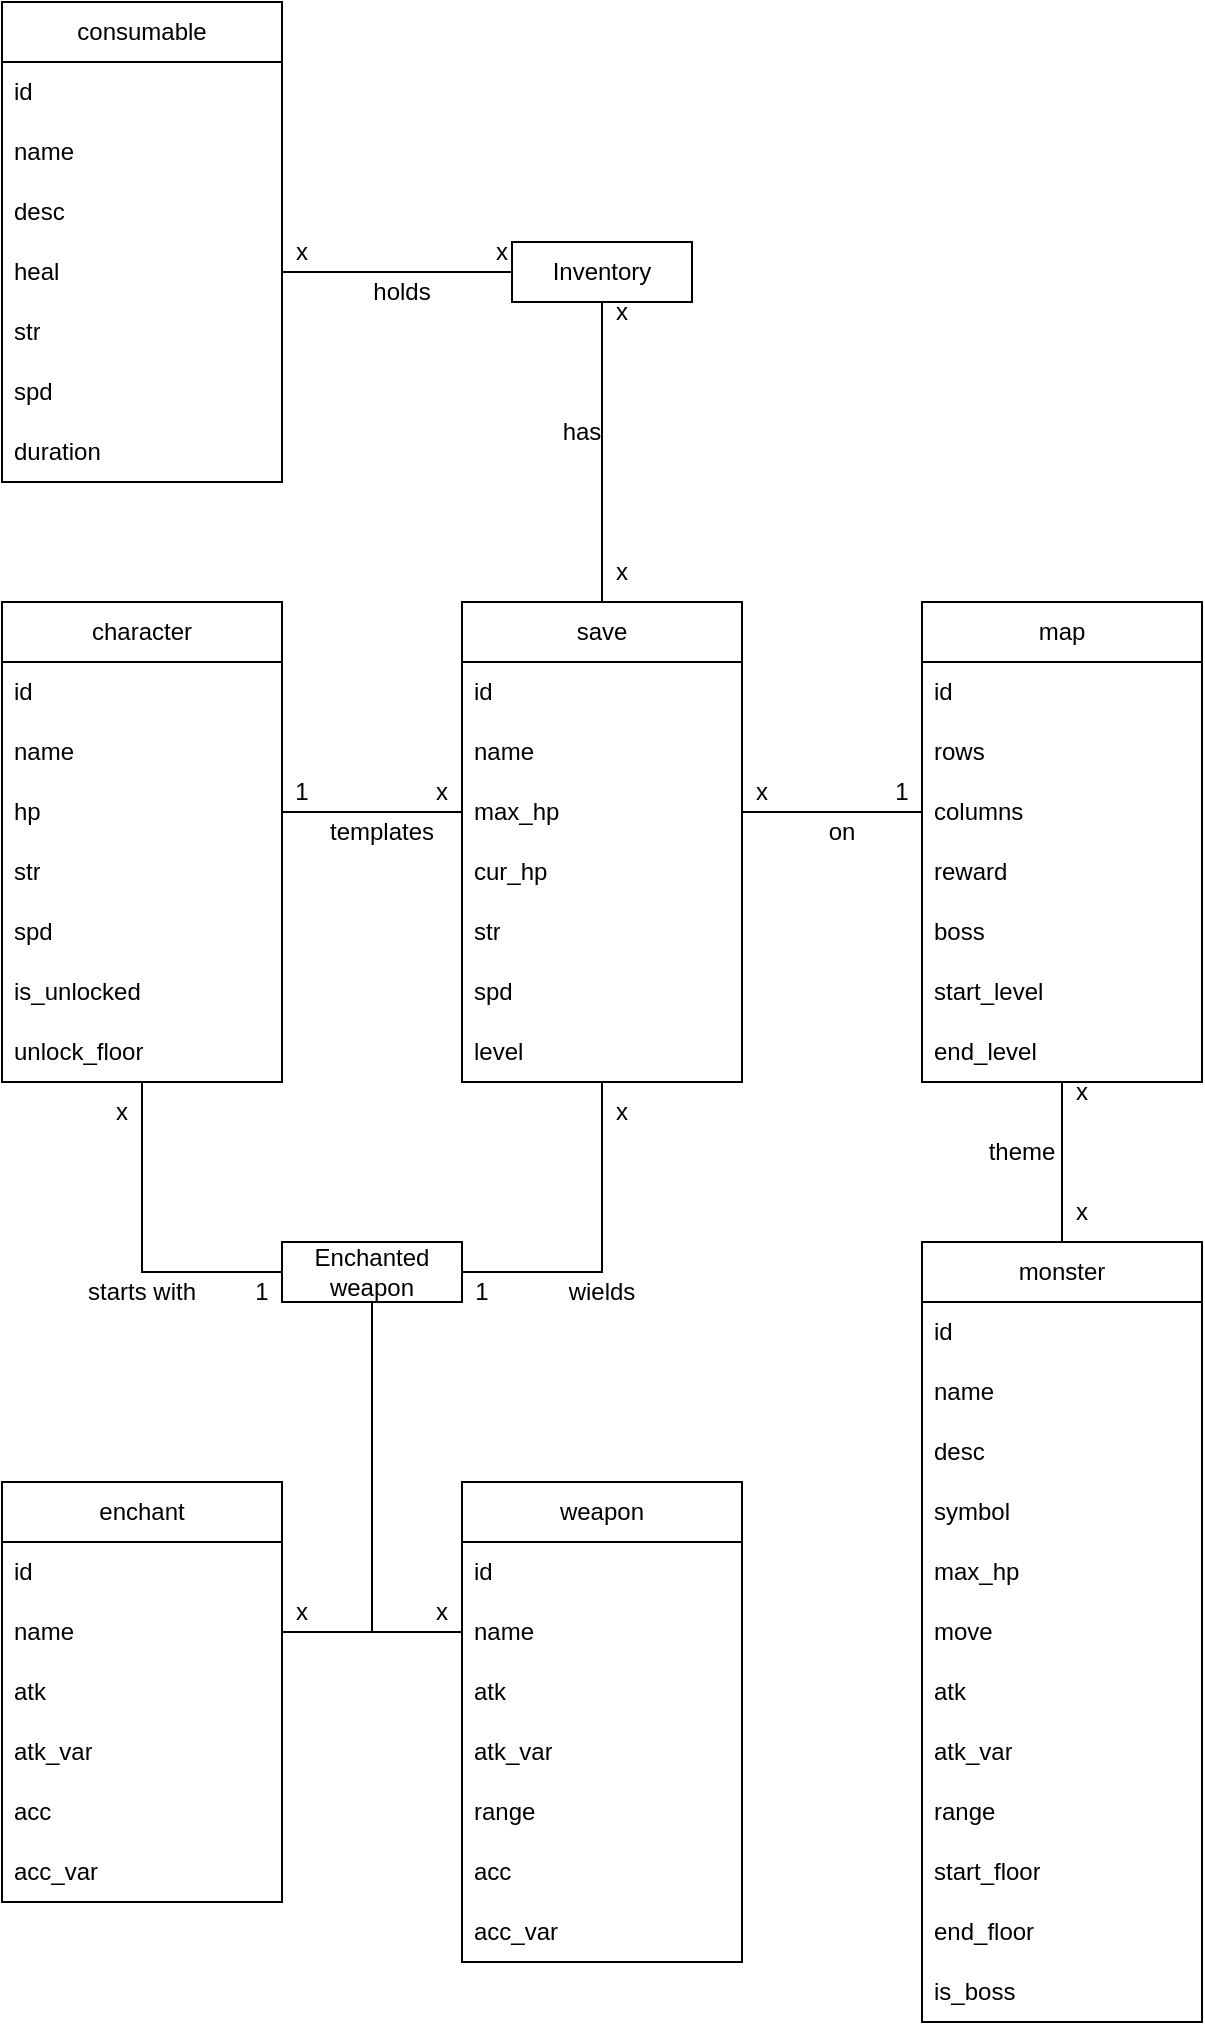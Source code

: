 <mxfile version="20.6.2" type="device"><diagram id="jfAzT9Ppl07sCfQJJSA6" name="Page-1"><mxGraphModel dx="1483" dy="781" grid="1" gridSize="10" guides="0" tooltips="1" connect="1" arrows="1" fold="1" page="1" pageScale="1" pageWidth="850" pageHeight="1100" math="0" shadow="0"><root><mxCell id="0"/><mxCell id="1" parent="0"/><mxCell id="fGKS6_98gFixc6Vt9p6S-8" value="character" style="swimlane;fontStyle=0;childLayout=stackLayout;horizontal=1;startSize=30;horizontalStack=0;resizeParent=1;resizeParentMax=0;resizeLast=0;collapsible=1;marginBottom=0;whiteSpace=wrap;html=1;" vertex="1" parent="1"><mxGeometry x="140" y="330" width="140" height="240" as="geometry"/></mxCell><mxCell id="fGKS6_98gFixc6Vt9p6S-9" value="id" style="text;strokeColor=none;fillColor=none;align=left;verticalAlign=middle;spacingLeft=4;spacingRight=4;overflow=hidden;points=[[0,0.5],[1,0.5]];portConstraint=eastwest;rotatable=0;whiteSpace=wrap;html=1;" vertex="1" parent="fGKS6_98gFixc6Vt9p6S-8"><mxGeometry y="30" width="140" height="30" as="geometry"/></mxCell><mxCell id="fGKS6_98gFixc6Vt9p6S-128" value="name" style="text;strokeColor=none;fillColor=none;align=left;verticalAlign=middle;spacingLeft=4;spacingRight=4;overflow=hidden;points=[[0,0.5],[1,0.5]];portConstraint=eastwest;rotatable=0;whiteSpace=wrap;html=1;" vertex="1" parent="fGKS6_98gFixc6Vt9p6S-8"><mxGeometry y="60" width="140" height="30" as="geometry"/></mxCell><mxCell id="fGKS6_98gFixc6Vt9p6S-10" value="hp" style="text;strokeColor=none;fillColor=none;align=left;verticalAlign=middle;spacingLeft=4;spacingRight=4;overflow=hidden;points=[[0,0.5],[1,0.5]];portConstraint=eastwest;rotatable=0;whiteSpace=wrap;html=1;" vertex="1" parent="fGKS6_98gFixc6Vt9p6S-8"><mxGeometry y="90" width="140" height="30" as="geometry"/></mxCell><mxCell id="fGKS6_98gFixc6Vt9p6S-11" value="str" style="text;strokeColor=none;fillColor=none;align=left;verticalAlign=middle;spacingLeft=4;spacingRight=4;overflow=hidden;points=[[0,0.5],[1,0.5]];portConstraint=eastwest;rotatable=0;whiteSpace=wrap;html=1;" vertex="1" parent="fGKS6_98gFixc6Vt9p6S-8"><mxGeometry y="120" width="140" height="30" as="geometry"/></mxCell><mxCell id="fGKS6_98gFixc6Vt9p6S-120" value="spd" style="text;strokeColor=none;fillColor=none;align=left;verticalAlign=middle;spacingLeft=4;spacingRight=4;overflow=hidden;points=[[0,0.5],[1,0.5]];portConstraint=eastwest;rotatable=0;whiteSpace=wrap;html=1;" vertex="1" parent="fGKS6_98gFixc6Vt9p6S-8"><mxGeometry y="150" width="140" height="30" as="geometry"/></mxCell><mxCell id="fGKS6_98gFixc6Vt9p6S-121" value="is_unlocked" style="text;strokeColor=none;fillColor=none;align=left;verticalAlign=middle;spacingLeft=4;spacingRight=4;overflow=hidden;points=[[0,0.5],[1,0.5]];portConstraint=eastwest;rotatable=0;whiteSpace=wrap;html=1;" vertex="1" parent="fGKS6_98gFixc6Vt9p6S-8"><mxGeometry y="180" width="140" height="30" as="geometry"/></mxCell><mxCell id="fGKS6_98gFixc6Vt9p6S-122" value="unlock_floor" style="text;strokeColor=none;fillColor=none;align=left;verticalAlign=middle;spacingLeft=4;spacingRight=4;overflow=hidden;points=[[0,0.5],[1,0.5]];portConstraint=eastwest;rotatable=0;whiteSpace=wrap;html=1;" vertex="1" parent="fGKS6_98gFixc6Vt9p6S-8"><mxGeometry y="210" width="140" height="30" as="geometry"/></mxCell><mxCell id="fGKS6_98gFixc6Vt9p6S-12" value="consumable" style="swimlane;fontStyle=0;childLayout=stackLayout;horizontal=1;startSize=30;horizontalStack=0;resizeParent=1;resizeParentMax=0;resizeLast=0;collapsible=1;marginBottom=0;whiteSpace=wrap;html=1;" vertex="1" parent="1"><mxGeometry x="140" y="30" width="140" height="240" as="geometry"/></mxCell><mxCell id="fGKS6_98gFixc6Vt9p6S-13" value="id" style="text;strokeColor=none;fillColor=none;align=left;verticalAlign=middle;spacingLeft=4;spacingRight=4;overflow=hidden;points=[[0,0.5],[1,0.5]];portConstraint=eastwest;rotatable=0;whiteSpace=wrap;html=1;" vertex="1" parent="fGKS6_98gFixc6Vt9p6S-12"><mxGeometry y="30" width="140" height="30" as="geometry"/></mxCell><mxCell id="fGKS6_98gFixc6Vt9p6S-14" value="name" style="text;strokeColor=none;fillColor=none;align=left;verticalAlign=middle;spacingLeft=4;spacingRight=4;overflow=hidden;points=[[0,0.5],[1,0.5]];portConstraint=eastwest;rotatable=0;whiteSpace=wrap;html=1;" vertex="1" parent="fGKS6_98gFixc6Vt9p6S-12"><mxGeometry y="60" width="140" height="30" as="geometry"/></mxCell><mxCell id="fGKS6_98gFixc6Vt9p6S-15" value="desc" style="text;strokeColor=none;fillColor=none;align=left;verticalAlign=middle;spacingLeft=4;spacingRight=4;overflow=hidden;points=[[0,0.5],[1,0.5]];portConstraint=eastwest;rotatable=0;whiteSpace=wrap;html=1;" vertex="1" parent="fGKS6_98gFixc6Vt9p6S-12"><mxGeometry y="90" width="140" height="30" as="geometry"/></mxCell><mxCell id="fGKS6_98gFixc6Vt9p6S-90" value="heal" style="text;strokeColor=none;fillColor=none;align=left;verticalAlign=middle;spacingLeft=4;spacingRight=4;overflow=hidden;points=[[0,0.5],[1,0.5]];portConstraint=eastwest;rotatable=0;whiteSpace=wrap;html=1;" vertex="1" parent="fGKS6_98gFixc6Vt9p6S-12"><mxGeometry y="120" width="140" height="30" as="geometry"/></mxCell><mxCell id="fGKS6_98gFixc6Vt9p6S-91" value="str" style="text;strokeColor=none;fillColor=none;align=left;verticalAlign=middle;spacingLeft=4;spacingRight=4;overflow=hidden;points=[[0,0.5],[1,0.5]];portConstraint=eastwest;rotatable=0;whiteSpace=wrap;html=1;" vertex="1" parent="fGKS6_98gFixc6Vt9p6S-12"><mxGeometry y="150" width="140" height="30" as="geometry"/></mxCell><mxCell id="fGKS6_98gFixc6Vt9p6S-92" value="spd" style="text;strokeColor=none;fillColor=none;align=left;verticalAlign=middle;spacingLeft=4;spacingRight=4;overflow=hidden;points=[[0,0.5],[1,0.5]];portConstraint=eastwest;rotatable=0;whiteSpace=wrap;html=1;" vertex="1" parent="fGKS6_98gFixc6Vt9p6S-12"><mxGeometry y="180" width="140" height="30" as="geometry"/></mxCell><mxCell id="fGKS6_98gFixc6Vt9p6S-93" value="duration" style="text;strokeColor=none;fillColor=none;align=left;verticalAlign=middle;spacingLeft=4;spacingRight=4;overflow=hidden;points=[[0,0.5],[1,0.5]];portConstraint=eastwest;rotatable=0;whiteSpace=wrap;html=1;" vertex="1" parent="fGKS6_98gFixc6Vt9p6S-12"><mxGeometry y="210" width="140" height="30" as="geometry"/></mxCell><mxCell id="fGKS6_98gFixc6Vt9p6S-16" value="enchant" style="swimlane;fontStyle=0;childLayout=stackLayout;horizontal=1;startSize=30;horizontalStack=0;resizeParent=1;resizeParentMax=0;resizeLast=0;collapsible=1;marginBottom=0;whiteSpace=wrap;html=1;" vertex="1" parent="1"><mxGeometry x="140" y="770" width="140" height="210" as="geometry"/></mxCell><mxCell id="fGKS6_98gFixc6Vt9p6S-17" value="id" style="text;strokeColor=none;fillColor=none;align=left;verticalAlign=middle;spacingLeft=4;spacingRight=4;overflow=hidden;points=[[0,0.5],[1,0.5]];portConstraint=eastwest;rotatable=0;whiteSpace=wrap;html=1;" vertex="1" parent="fGKS6_98gFixc6Vt9p6S-16"><mxGeometry y="30" width="140" height="30" as="geometry"/></mxCell><mxCell id="fGKS6_98gFixc6Vt9p6S-18" value="name" style="text;strokeColor=none;fillColor=none;align=left;verticalAlign=middle;spacingLeft=4;spacingRight=4;overflow=hidden;points=[[0,0.5],[1,0.5]];portConstraint=eastwest;rotatable=0;whiteSpace=wrap;html=1;" vertex="1" parent="fGKS6_98gFixc6Vt9p6S-16"><mxGeometry y="60" width="140" height="30" as="geometry"/></mxCell><mxCell id="fGKS6_98gFixc6Vt9p6S-19" value="atk" style="text;strokeColor=none;fillColor=none;align=left;verticalAlign=middle;spacingLeft=4;spacingRight=4;overflow=hidden;points=[[0,0.5],[1,0.5]];portConstraint=eastwest;rotatable=0;whiteSpace=wrap;html=1;" vertex="1" parent="fGKS6_98gFixc6Vt9p6S-16"><mxGeometry y="90" width="140" height="30" as="geometry"/></mxCell><mxCell id="fGKS6_98gFixc6Vt9p6S-110" value="atk_var" style="text;strokeColor=none;fillColor=none;align=left;verticalAlign=middle;spacingLeft=4;spacingRight=4;overflow=hidden;points=[[0,0.5],[1,0.5]];portConstraint=eastwest;rotatable=0;whiteSpace=wrap;html=1;" vertex="1" parent="fGKS6_98gFixc6Vt9p6S-16"><mxGeometry y="120" width="140" height="30" as="geometry"/></mxCell><mxCell id="fGKS6_98gFixc6Vt9p6S-109" value="acc" style="text;strokeColor=none;fillColor=none;align=left;verticalAlign=middle;spacingLeft=4;spacingRight=4;overflow=hidden;points=[[0,0.5],[1,0.5]];portConstraint=eastwest;rotatable=0;whiteSpace=wrap;html=1;" vertex="1" parent="fGKS6_98gFixc6Vt9p6S-16"><mxGeometry y="150" width="140" height="30" as="geometry"/></mxCell><mxCell id="fGKS6_98gFixc6Vt9p6S-112" value="acc_var" style="text;strokeColor=none;fillColor=none;align=left;verticalAlign=middle;spacingLeft=4;spacingRight=4;overflow=hidden;points=[[0,0.5],[1,0.5]];portConstraint=eastwest;rotatable=0;whiteSpace=wrap;html=1;" vertex="1" parent="fGKS6_98gFixc6Vt9p6S-16"><mxGeometry y="180" width="140" height="30" as="geometry"/></mxCell><mxCell id="fGKS6_98gFixc6Vt9p6S-32" value="save" style="swimlane;fontStyle=0;childLayout=stackLayout;horizontal=1;startSize=30;horizontalStack=0;resizeParent=1;resizeParentMax=0;resizeLast=0;collapsible=1;marginBottom=0;whiteSpace=wrap;html=1;" vertex="1" parent="1"><mxGeometry x="370" y="330" width="140" height="240" as="geometry"/></mxCell><mxCell id="fGKS6_98gFixc6Vt9p6S-33" value="id" style="text;strokeColor=none;fillColor=none;align=left;verticalAlign=middle;spacingLeft=4;spacingRight=4;overflow=hidden;points=[[0,0.5],[1,0.5]];portConstraint=eastwest;rotatable=0;whiteSpace=wrap;html=1;" vertex="1" parent="fGKS6_98gFixc6Vt9p6S-32"><mxGeometry y="30" width="140" height="30" as="geometry"/></mxCell><mxCell id="fGKS6_98gFixc6Vt9p6S-34" value="name" style="text;strokeColor=none;fillColor=none;align=left;verticalAlign=middle;spacingLeft=4;spacingRight=4;overflow=hidden;points=[[0,0.5],[1,0.5]];portConstraint=eastwest;rotatable=0;whiteSpace=wrap;html=1;" vertex="1" parent="fGKS6_98gFixc6Vt9p6S-32"><mxGeometry y="60" width="140" height="30" as="geometry"/></mxCell><mxCell id="fGKS6_98gFixc6Vt9p6S-35" value="max_hp" style="text;strokeColor=none;fillColor=none;align=left;verticalAlign=middle;spacingLeft=4;spacingRight=4;overflow=hidden;points=[[0,0.5],[1,0.5]];portConstraint=eastwest;rotatable=0;whiteSpace=wrap;html=1;" vertex="1" parent="fGKS6_98gFixc6Vt9p6S-32"><mxGeometry y="90" width="140" height="30" as="geometry"/></mxCell><mxCell id="fGKS6_98gFixc6Vt9p6S-124" value="cur_hp" style="text;strokeColor=none;fillColor=none;align=left;verticalAlign=middle;spacingLeft=4;spacingRight=4;overflow=hidden;points=[[0,0.5],[1,0.5]];portConstraint=eastwest;rotatable=0;whiteSpace=wrap;html=1;" vertex="1" parent="fGKS6_98gFixc6Vt9p6S-32"><mxGeometry y="120" width="140" height="30" as="geometry"/></mxCell><mxCell id="fGKS6_98gFixc6Vt9p6S-125" value="str" style="text;strokeColor=none;fillColor=none;align=left;verticalAlign=middle;spacingLeft=4;spacingRight=4;overflow=hidden;points=[[0,0.5],[1,0.5]];portConstraint=eastwest;rotatable=0;whiteSpace=wrap;html=1;" vertex="1" parent="fGKS6_98gFixc6Vt9p6S-32"><mxGeometry y="150" width="140" height="30" as="geometry"/></mxCell><mxCell id="fGKS6_98gFixc6Vt9p6S-126" value="spd" style="text;strokeColor=none;fillColor=none;align=left;verticalAlign=middle;spacingLeft=4;spacingRight=4;overflow=hidden;points=[[0,0.5],[1,0.5]];portConstraint=eastwest;rotatable=0;whiteSpace=wrap;html=1;" vertex="1" parent="fGKS6_98gFixc6Vt9p6S-32"><mxGeometry y="180" width="140" height="30" as="geometry"/></mxCell><mxCell id="fGKS6_98gFixc6Vt9p6S-127" value="level" style="text;strokeColor=none;fillColor=none;align=left;verticalAlign=middle;spacingLeft=4;spacingRight=4;overflow=hidden;points=[[0,0.5],[1,0.5]];portConstraint=eastwest;rotatable=0;whiteSpace=wrap;html=1;" vertex="1" parent="fGKS6_98gFixc6Vt9p6S-32"><mxGeometry y="210" width="140" height="30" as="geometry"/></mxCell><mxCell id="fGKS6_98gFixc6Vt9p6S-36" value="weapon" style="swimlane;fontStyle=0;childLayout=stackLayout;horizontal=1;startSize=30;horizontalStack=0;resizeParent=1;resizeParentMax=0;resizeLast=0;collapsible=1;marginBottom=0;whiteSpace=wrap;html=1;" vertex="1" parent="1"><mxGeometry x="370" y="770" width="140" height="240" as="geometry"/></mxCell><mxCell id="fGKS6_98gFixc6Vt9p6S-37" value="id" style="text;strokeColor=none;fillColor=none;align=left;verticalAlign=middle;spacingLeft=4;spacingRight=4;overflow=hidden;points=[[0,0.5],[1,0.5]];portConstraint=eastwest;rotatable=0;whiteSpace=wrap;html=1;" vertex="1" parent="fGKS6_98gFixc6Vt9p6S-36"><mxGeometry y="30" width="140" height="30" as="geometry"/></mxCell><mxCell id="fGKS6_98gFixc6Vt9p6S-38" value="name" style="text;strokeColor=none;fillColor=none;align=left;verticalAlign=middle;spacingLeft=4;spacingRight=4;overflow=hidden;points=[[0,0.5],[1,0.5]];portConstraint=eastwest;rotatable=0;whiteSpace=wrap;html=1;" vertex="1" parent="fGKS6_98gFixc6Vt9p6S-36"><mxGeometry y="60" width="140" height="30" as="geometry"/></mxCell><mxCell id="fGKS6_98gFixc6Vt9p6S-39" value="atk" style="text;strokeColor=none;fillColor=none;align=left;verticalAlign=middle;spacingLeft=4;spacingRight=4;overflow=hidden;points=[[0,0.5],[1,0.5]];portConstraint=eastwest;rotatable=0;whiteSpace=wrap;html=1;" vertex="1" parent="fGKS6_98gFixc6Vt9p6S-36"><mxGeometry y="90" width="140" height="30" as="geometry"/></mxCell><mxCell id="fGKS6_98gFixc6Vt9p6S-116" value="atk_var" style="text;strokeColor=none;fillColor=none;align=left;verticalAlign=middle;spacingLeft=4;spacingRight=4;overflow=hidden;points=[[0,0.5],[1,0.5]];portConstraint=eastwest;rotatable=0;whiteSpace=wrap;html=1;" vertex="1" parent="fGKS6_98gFixc6Vt9p6S-36"><mxGeometry y="120" width="140" height="30" as="geometry"/></mxCell><mxCell id="fGKS6_98gFixc6Vt9p6S-117" value="range" style="text;strokeColor=none;fillColor=none;align=left;verticalAlign=middle;spacingLeft=4;spacingRight=4;overflow=hidden;points=[[0,0.5],[1,0.5]];portConstraint=eastwest;rotatable=0;whiteSpace=wrap;html=1;" vertex="1" parent="fGKS6_98gFixc6Vt9p6S-36"><mxGeometry y="150" width="140" height="30" as="geometry"/></mxCell><mxCell id="fGKS6_98gFixc6Vt9p6S-119" value="acc" style="text;strokeColor=none;fillColor=none;align=left;verticalAlign=middle;spacingLeft=4;spacingRight=4;overflow=hidden;points=[[0,0.5],[1,0.5]];portConstraint=eastwest;rotatable=0;whiteSpace=wrap;html=1;" vertex="1" parent="fGKS6_98gFixc6Vt9p6S-36"><mxGeometry y="180" width="140" height="30" as="geometry"/></mxCell><mxCell id="fGKS6_98gFixc6Vt9p6S-118" value="acc_var" style="text;strokeColor=none;fillColor=none;align=left;verticalAlign=middle;spacingLeft=4;spacingRight=4;overflow=hidden;points=[[0,0.5],[1,0.5]];portConstraint=eastwest;rotatable=0;whiteSpace=wrap;html=1;" vertex="1" parent="fGKS6_98gFixc6Vt9p6S-36"><mxGeometry y="210" width="140" height="30" as="geometry"/></mxCell><mxCell id="fGKS6_98gFixc6Vt9p6S-24" value="map" style="swimlane;fontStyle=0;childLayout=stackLayout;horizontal=1;startSize=30;horizontalStack=0;resizeParent=1;resizeParentMax=0;resizeLast=0;collapsible=1;marginBottom=0;whiteSpace=wrap;html=1;" vertex="1" parent="1"><mxGeometry x="600" y="330" width="140" height="240" as="geometry"/></mxCell><mxCell id="fGKS6_98gFixc6Vt9p6S-114" value="id" style="text;strokeColor=none;fillColor=none;align=left;verticalAlign=middle;spacingLeft=4;spacingRight=4;overflow=hidden;points=[[0,0.5],[1,0.5]];portConstraint=eastwest;rotatable=0;whiteSpace=wrap;html=1;" vertex="1" parent="fGKS6_98gFixc6Vt9p6S-24"><mxGeometry y="30" width="140" height="30" as="geometry"/></mxCell><mxCell id="fGKS6_98gFixc6Vt9p6S-25" value="rows" style="text;strokeColor=none;fillColor=none;align=left;verticalAlign=middle;spacingLeft=4;spacingRight=4;overflow=hidden;points=[[0,0.5],[1,0.5]];portConstraint=eastwest;rotatable=0;whiteSpace=wrap;html=1;" vertex="1" parent="fGKS6_98gFixc6Vt9p6S-24"><mxGeometry y="60" width="140" height="30" as="geometry"/></mxCell><mxCell id="fGKS6_98gFixc6Vt9p6S-26" value="columns" style="text;strokeColor=none;fillColor=none;align=left;verticalAlign=middle;spacingLeft=4;spacingRight=4;overflow=hidden;points=[[0,0.5],[1,0.5]];portConstraint=eastwest;rotatable=0;whiteSpace=wrap;html=1;" vertex="1" parent="fGKS6_98gFixc6Vt9p6S-24"><mxGeometry y="90" width="140" height="30" as="geometry"/></mxCell><mxCell id="fGKS6_98gFixc6Vt9p6S-27" value="reward" style="text;strokeColor=none;fillColor=none;align=left;verticalAlign=middle;spacingLeft=4;spacingRight=4;overflow=hidden;points=[[0,0.5],[1,0.5]];portConstraint=eastwest;rotatable=0;whiteSpace=wrap;html=1;" vertex="1" parent="fGKS6_98gFixc6Vt9p6S-24"><mxGeometry y="120" width="140" height="30" as="geometry"/></mxCell><mxCell id="fGKS6_98gFixc6Vt9p6S-106" value="boss" style="text;strokeColor=none;fillColor=none;align=left;verticalAlign=middle;spacingLeft=4;spacingRight=4;overflow=hidden;points=[[0,0.5],[1,0.5]];portConstraint=eastwest;rotatable=0;whiteSpace=wrap;html=1;" vertex="1" parent="fGKS6_98gFixc6Vt9p6S-24"><mxGeometry y="150" width="140" height="30" as="geometry"/></mxCell><mxCell id="fGKS6_98gFixc6Vt9p6S-107" value="start_level" style="text;strokeColor=none;fillColor=none;align=left;verticalAlign=middle;spacingLeft=4;spacingRight=4;overflow=hidden;points=[[0,0.5],[1,0.5]];portConstraint=eastwest;rotatable=0;whiteSpace=wrap;html=1;" vertex="1" parent="fGKS6_98gFixc6Vt9p6S-24"><mxGeometry y="180" width="140" height="30" as="geometry"/></mxCell><mxCell id="fGKS6_98gFixc6Vt9p6S-108" value="end_level" style="text;strokeColor=none;fillColor=none;align=left;verticalAlign=middle;spacingLeft=4;spacingRight=4;overflow=hidden;points=[[0,0.5],[1,0.5]];portConstraint=eastwest;rotatable=0;whiteSpace=wrap;html=1;" vertex="1" parent="fGKS6_98gFixc6Vt9p6S-24"><mxGeometry y="210" width="140" height="30" as="geometry"/></mxCell><mxCell id="fGKS6_98gFixc6Vt9p6S-28" value="monster" style="swimlane;fontStyle=0;childLayout=stackLayout;horizontal=1;startSize=30;horizontalStack=0;resizeParent=1;resizeParentMax=0;resizeLast=0;collapsible=1;marginBottom=0;whiteSpace=wrap;html=1;" vertex="1" parent="1"><mxGeometry x="600" y="650" width="140" height="390" as="geometry"/></mxCell><mxCell id="fGKS6_98gFixc6Vt9p6S-113" value="id" style="text;strokeColor=none;fillColor=none;align=left;verticalAlign=middle;spacingLeft=4;spacingRight=4;overflow=hidden;points=[[0,0.5],[1,0.5]];portConstraint=eastwest;rotatable=0;whiteSpace=wrap;html=1;" vertex="1" parent="fGKS6_98gFixc6Vt9p6S-28"><mxGeometry y="30" width="140" height="30" as="geometry"/></mxCell><mxCell id="fGKS6_98gFixc6Vt9p6S-29" value="name" style="text;strokeColor=none;fillColor=none;align=left;verticalAlign=middle;spacingLeft=4;spacingRight=4;overflow=hidden;points=[[0,0.5],[1,0.5]];portConstraint=eastwest;rotatable=0;whiteSpace=wrap;html=1;" vertex="1" parent="fGKS6_98gFixc6Vt9p6S-28"><mxGeometry y="60" width="140" height="30" as="geometry"/></mxCell><mxCell id="fGKS6_98gFixc6Vt9p6S-30" value="desc" style="text;strokeColor=none;fillColor=none;align=left;verticalAlign=middle;spacingLeft=4;spacingRight=4;overflow=hidden;points=[[0,0.5],[1,0.5]];portConstraint=eastwest;rotatable=0;whiteSpace=wrap;html=1;" vertex="1" parent="fGKS6_98gFixc6Vt9p6S-28"><mxGeometry y="90" width="140" height="30" as="geometry"/></mxCell><mxCell id="fGKS6_98gFixc6Vt9p6S-98" value="symbol" style="text;strokeColor=none;fillColor=none;align=left;verticalAlign=middle;spacingLeft=4;spacingRight=4;overflow=hidden;points=[[0,0.5],[1,0.5]];portConstraint=eastwest;rotatable=0;whiteSpace=wrap;html=1;" vertex="1" parent="fGKS6_98gFixc6Vt9p6S-28"><mxGeometry y="120" width="140" height="30" as="geometry"/></mxCell><mxCell id="fGKS6_98gFixc6Vt9p6S-101" value="max_hp" style="text;strokeColor=none;fillColor=none;align=left;verticalAlign=middle;spacingLeft=4;spacingRight=4;overflow=hidden;points=[[0,0.5],[1,0.5]];portConstraint=eastwest;rotatable=0;whiteSpace=wrap;html=1;" vertex="1" parent="fGKS6_98gFixc6Vt9p6S-28"><mxGeometry y="150" width="140" height="30" as="geometry"/></mxCell><mxCell id="fGKS6_98gFixc6Vt9p6S-102" value="move" style="text;strokeColor=none;fillColor=none;align=left;verticalAlign=middle;spacingLeft=4;spacingRight=4;overflow=hidden;points=[[0,0.5],[1,0.5]];portConstraint=eastwest;rotatable=0;whiteSpace=wrap;html=1;" vertex="1" parent="fGKS6_98gFixc6Vt9p6S-28"><mxGeometry y="180" width="140" height="30" as="geometry"/></mxCell><mxCell id="fGKS6_98gFixc6Vt9p6S-31" value="atk" style="text;strokeColor=none;fillColor=none;align=left;verticalAlign=middle;spacingLeft=4;spacingRight=4;overflow=hidden;points=[[0,0.5],[1,0.5]];portConstraint=eastwest;rotatable=0;whiteSpace=wrap;html=1;" vertex="1" parent="fGKS6_98gFixc6Vt9p6S-28"><mxGeometry y="210" width="140" height="30" as="geometry"/></mxCell><mxCell id="fGKS6_98gFixc6Vt9p6S-97" value="atk_var" style="text;strokeColor=none;fillColor=none;align=left;verticalAlign=middle;spacingLeft=4;spacingRight=4;overflow=hidden;points=[[0,0.5],[1,0.5]];portConstraint=eastwest;rotatable=0;whiteSpace=wrap;html=1;" vertex="1" parent="fGKS6_98gFixc6Vt9p6S-28"><mxGeometry y="240" width="140" height="30" as="geometry"/></mxCell><mxCell id="fGKS6_98gFixc6Vt9p6S-95" value="range" style="text;strokeColor=none;fillColor=none;align=left;verticalAlign=middle;spacingLeft=4;spacingRight=4;overflow=hidden;points=[[0,0.5],[1,0.5]];portConstraint=eastwest;rotatable=0;whiteSpace=wrap;html=1;" vertex="1" parent="fGKS6_98gFixc6Vt9p6S-28"><mxGeometry y="270" width="140" height="30" as="geometry"/></mxCell><mxCell id="fGKS6_98gFixc6Vt9p6S-94" value="start_floor" style="text;strokeColor=none;fillColor=none;align=left;verticalAlign=middle;spacingLeft=4;spacingRight=4;overflow=hidden;points=[[0,0.5],[1,0.5]];portConstraint=eastwest;rotatable=0;whiteSpace=wrap;html=1;" vertex="1" parent="fGKS6_98gFixc6Vt9p6S-28"><mxGeometry y="300" width="140" height="30" as="geometry"/></mxCell><mxCell id="fGKS6_98gFixc6Vt9p6S-99" value="end_floor" style="text;strokeColor=none;fillColor=none;align=left;verticalAlign=middle;spacingLeft=4;spacingRight=4;overflow=hidden;points=[[0,0.5],[1,0.5]];portConstraint=eastwest;rotatable=0;whiteSpace=wrap;html=1;" vertex="1" parent="fGKS6_98gFixc6Vt9p6S-28"><mxGeometry y="330" width="140" height="30" as="geometry"/></mxCell><mxCell id="fGKS6_98gFixc6Vt9p6S-103" value="is_boss" style="text;strokeColor=none;fillColor=none;align=left;verticalAlign=middle;spacingLeft=4;spacingRight=4;overflow=hidden;points=[[0,0.5],[1,0.5]];portConstraint=eastwest;rotatable=0;whiteSpace=wrap;html=1;" vertex="1" parent="fGKS6_98gFixc6Vt9p6S-28"><mxGeometry y="360" width="140" height="30" as="geometry"/></mxCell><mxCell id="fGKS6_98gFixc6Vt9p6S-88" value="" style="rounded=0;whiteSpace=wrap;html=1;" vertex="1" parent="1"><mxGeometry x="395" y="150" width="90" height="30" as="geometry"/></mxCell><mxCell id="fGKS6_98gFixc6Vt9p6S-89" value="Inventory" style="text;html=1;strokeColor=none;fillColor=none;align=center;verticalAlign=middle;whiteSpace=wrap;rounded=0;" vertex="1" parent="1"><mxGeometry x="410" y="150" width="60" height="30" as="geometry"/></mxCell><mxCell id="fGKS6_98gFixc6Vt9p6S-104" value="" style="rounded=0;whiteSpace=wrap;html=1;" vertex="1" parent="1"><mxGeometry x="280" y="650" width="90" height="30" as="geometry"/></mxCell><mxCell id="fGKS6_98gFixc6Vt9p6S-105" value="Enchanted weapon" style="text;html=1;strokeColor=none;fillColor=none;align=center;verticalAlign=middle;whiteSpace=wrap;rounded=0;" vertex="1" parent="1"><mxGeometry x="295" y="650" width="60" height="30" as="geometry"/></mxCell><mxCell id="fGKS6_98gFixc6Vt9p6S-133" value="" style="endArrow=none;html=1;rounded=0;entryX=0;entryY=0.5;entryDx=0;entryDy=0;exitX=1;exitY=0.5;exitDx=0;exitDy=0;" edge="1" parent="1" source="fGKS6_98gFixc6Vt9p6S-90" target="fGKS6_98gFixc6Vt9p6S-88"><mxGeometry width="50" height="50" relative="1" as="geometry"><mxPoint x="330" y="240" as="sourcePoint"/><mxPoint x="380" y="190" as="targetPoint"/></mxGeometry></mxCell><mxCell id="fGKS6_98gFixc6Vt9p6S-142" value="" style="endArrow=none;html=1;rounded=0;exitX=0.5;exitY=1;exitDx=0;exitDy=0;entryX=0.5;entryY=0;entryDx=0;entryDy=0;" edge="1" parent="1" source="fGKS6_98gFixc6Vt9p6S-89" target="fGKS6_98gFixc6Vt9p6S-32"><mxGeometry relative="1" as="geometry"><mxPoint x="290" y="300" as="sourcePoint"/><mxPoint x="450" y="300" as="targetPoint"/></mxGeometry></mxCell><mxCell id="fGKS6_98gFixc6Vt9p6S-143" value="" style="endArrow=none;html=1;rounded=0;exitX=1;exitY=0.5;exitDx=0;exitDy=0;entryX=0;entryY=0.5;entryDx=0;entryDy=0;" edge="1" parent="1" source="fGKS6_98gFixc6Vt9p6S-10" target="fGKS6_98gFixc6Vt9p6S-35"><mxGeometry relative="1" as="geometry"><mxPoint x="290" y="470" as="sourcePoint"/><mxPoint x="450" y="470" as="targetPoint"/></mxGeometry></mxCell><mxCell id="fGKS6_98gFixc6Vt9p6S-144" value="" style="endArrow=none;html=1;rounded=0;exitX=1;exitY=0.5;exitDx=0;exitDy=0;entryX=0;entryY=0.5;entryDx=0;entryDy=0;" edge="1" parent="1" source="fGKS6_98gFixc6Vt9p6S-35" target="fGKS6_98gFixc6Vt9p6S-26"><mxGeometry relative="1" as="geometry"><mxPoint x="430" y="630" as="sourcePoint"/><mxPoint x="590" y="630" as="targetPoint"/></mxGeometry></mxCell><mxCell id="fGKS6_98gFixc6Vt9p6S-146" value="" style="endArrow=none;html=1;rounded=0;exitX=1;exitY=0.5;exitDx=0;exitDy=0;entryX=0.5;entryY=1;entryDx=0;entryDy=0;entryPerimeter=0;" edge="1" parent="1" source="fGKS6_98gFixc6Vt9p6S-104" target="fGKS6_98gFixc6Vt9p6S-127"><mxGeometry relative="1" as="geometry"><mxPoint x="410" y="630" as="sourcePoint"/><mxPoint x="570" y="630" as="targetPoint"/><Array as="points"><mxPoint x="440" y="665"/></Array></mxGeometry></mxCell><mxCell id="fGKS6_98gFixc6Vt9p6S-148" value="" style="endArrow=none;html=1;rounded=0;exitX=0.5;exitY=1;exitDx=0;exitDy=0;exitPerimeter=0;entryX=0;entryY=0.5;entryDx=0;entryDy=0;" edge="1" parent="1" source="fGKS6_98gFixc6Vt9p6S-122" target="fGKS6_98gFixc6Vt9p6S-104"><mxGeometry relative="1" as="geometry"><mxPoint x="210" y="580" as="sourcePoint"/><mxPoint x="450" y="810" as="targetPoint"/><Array as="points"><mxPoint x="210" y="665"/></Array></mxGeometry></mxCell><mxCell id="fGKS6_98gFixc6Vt9p6S-149" value="" style="endArrow=none;html=1;rounded=0;exitX=0.5;exitY=1;exitDx=0;exitDy=0;entryX=1;entryY=0.5;entryDx=0;entryDy=0;" edge="1" parent="1" source="fGKS6_98gFixc6Vt9p6S-105" target="fGKS6_98gFixc6Vt9p6S-18"><mxGeometry relative="1" as="geometry"><mxPoint x="260" y="740" as="sourcePoint"/><mxPoint x="420" y="740" as="targetPoint"/><Array as="points"><mxPoint x="325" y="845"/></Array></mxGeometry></mxCell><mxCell id="fGKS6_98gFixc6Vt9p6S-150" value="" style="endArrow=none;html=1;rounded=0;exitX=0.5;exitY=1;exitDx=0;exitDy=0;entryX=0;entryY=0.5;entryDx=0;entryDy=0;" edge="1" parent="1" source="fGKS6_98gFixc6Vt9p6S-105" target="fGKS6_98gFixc6Vt9p6S-38"><mxGeometry relative="1" as="geometry"><mxPoint x="290" y="810" as="sourcePoint"/><mxPoint x="450" y="810" as="targetPoint"/><Array as="points"><mxPoint x="325" y="845"/></Array></mxGeometry></mxCell><mxCell id="fGKS6_98gFixc6Vt9p6S-151" value="" style="endArrow=none;html=1;rounded=0;entryX=0.5;entryY=0;entryDx=0;entryDy=0;exitX=0.5;exitY=1.007;exitDx=0;exitDy=0;exitPerimeter=0;" edge="1" parent="1" source="fGKS6_98gFixc6Vt9p6S-108" target="fGKS6_98gFixc6Vt9p6S-28"><mxGeometry relative="1" as="geometry"><mxPoint x="290" y="720" as="sourcePoint"/><mxPoint x="450" y="720" as="targetPoint"/></mxGeometry></mxCell><mxCell id="fGKS6_98gFixc6Vt9p6S-152" value="x" style="text;html=1;strokeColor=none;fillColor=none;align=center;verticalAlign=middle;whiteSpace=wrap;rounded=0;" vertex="1" parent="1"><mxGeometry x="260" y="140" width="60" height="30" as="geometry"/></mxCell><mxCell id="fGKS6_98gFixc6Vt9p6S-153" value="x" style="text;html=1;strokeColor=none;fillColor=none;align=center;verticalAlign=middle;whiteSpace=wrap;rounded=0;" vertex="1" parent="1"><mxGeometry x="360" y="140" width="60" height="30" as="geometry"/></mxCell><mxCell id="fGKS6_98gFixc6Vt9p6S-156" value="x" style="text;html=1;strokeColor=none;fillColor=none;align=center;verticalAlign=middle;whiteSpace=wrap;rounded=0;" vertex="1" parent="1"><mxGeometry x="420" y="170" width="60" height="30" as="geometry"/></mxCell><mxCell id="fGKS6_98gFixc6Vt9p6S-157" value="x" style="text;html=1;strokeColor=none;fillColor=none;align=center;verticalAlign=middle;whiteSpace=wrap;rounded=0;" vertex="1" parent="1"><mxGeometry x="420" y="300" width="60" height="30" as="geometry"/></mxCell><mxCell id="fGKS6_98gFixc6Vt9p6S-158" value="1" style="text;html=1;strokeColor=none;fillColor=none;align=center;verticalAlign=middle;whiteSpace=wrap;rounded=0;" vertex="1" parent="1"><mxGeometry x="260" y="410" width="60" height="30" as="geometry"/></mxCell><mxCell id="fGKS6_98gFixc6Vt9p6S-159" value="x" style="text;html=1;strokeColor=none;fillColor=none;align=center;verticalAlign=middle;whiteSpace=wrap;rounded=0;" vertex="1" parent="1"><mxGeometry x="260" y="820" width="60" height="30" as="geometry"/></mxCell><mxCell id="fGKS6_98gFixc6Vt9p6S-160" value="x" style="text;html=1;strokeColor=none;fillColor=none;align=center;verticalAlign=middle;whiteSpace=wrap;rounded=0;" vertex="1" parent="1"><mxGeometry x="330" y="820" width="60" height="30" as="geometry"/></mxCell><mxCell id="fGKS6_98gFixc6Vt9p6S-161" value="x" style="text;html=1;strokeColor=none;fillColor=none;align=center;verticalAlign=middle;whiteSpace=wrap;rounded=0;" vertex="1" parent="1"><mxGeometry x="650" y="560" width="60" height="30" as="geometry"/></mxCell><mxCell id="fGKS6_98gFixc6Vt9p6S-162" value="x" style="text;html=1;strokeColor=none;fillColor=none;align=center;verticalAlign=middle;whiteSpace=wrap;rounded=0;" vertex="1" parent="1"><mxGeometry x="650" y="620" width="60" height="30" as="geometry"/></mxCell><mxCell id="fGKS6_98gFixc6Vt9p6S-163" value="x" style="text;html=1;strokeColor=none;fillColor=none;align=center;verticalAlign=middle;whiteSpace=wrap;rounded=0;" vertex="1" parent="1"><mxGeometry x="330" y="410" width="60" height="30" as="geometry"/></mxCell><mxCell id="fGKS6_98gFixc6Vt9p6S-164" value="x" style="text;html=1;strokeColor=none;fillColor=none;align=center;verticalAlign=middle;whiteSpace=wrap;rounded=0;" vertex="1" parent="1"><mxGeometry x="170" y="570" width="60" height="30" as="geometry"/></mxCell><mxCell id="fGKS6_98gFixc6Vt9p6S-165" value="1" style="text;html=1;strokeColor=none;fillColor=none;align=center;verticalAlign=middle;whiteSpace=wrap;rounded=0;" vertex="1" parent="1"><mxGeometry x="240" y="660" width="60" height="30" as="geometry"/></mxCell><mxCell id="fGKS6_98gFixc6Vt9p6S-166" value="1" style="text;html=1;strokeColor=none;fillColor=none;align=center;verticalAlign=middle;whiteSpace=wrap;rounded=0;" vertex="1" parent="1"><mxGeometry x="350" y="660" width="60" height="30" as="geometry"/></mxCell><mxCell id="fGKS6_98gFixc6Vt9p6S-167" value="x" style="text;html=1;strokeColor=none;fillColor=none;align=center;verticalAlign=middle;whiteSpace=wrap;rounded=0;" vertex="1" parent="1"><mxGeometry x="420" y="570" width="60" height="30" as="geometry"/></mxCell><mxCell id="fGKS6_98gFixc6Vt9p6S-169" value="x" style="text;html=1;strokeColor=none;fillColor=none;align=center;verticalAlign=middle;whiteSpace=wrap;rounded=0;" vertex="1" parent="1"><mxGeometry x="490" y="410" width="60" height="30" as="geometry"/></mxCell><mxCell id="fGKS6_98gFixc6Vt9p6S-170" value="1" style="text;html=1;strokeColor=none;fillColor=none;align=center;verticalAlign=middle;whiteSpace=wrap;rounded=0;" vertex="1" parent="1"><mxGeometry x="560" y="410" width="60" height="30" as="geometry"/></mxCell><mxCell id="fGKS6_98gFixc6Vt9p6S-171" value="holds" style="text;html=1;strokeColor=none;fillColor=none;align=center;verticalAlign=middle;whiteSpace=wrap;rounded=0;" vertex="1" parent="1"><mxGeometry x="310" y="160" width="60" height="30" as="geometry"/></mxCell><mxCell id="fGKS6_98gFixc6Vt9p6S-172" value="has" style="text;html=1;strokeColor=none;fillColor=none;align=center;verticalAlign=middle;whiteSpace=wrap;rounded=0;" vertex="1" parent="1"><mxGeometry x="400" y="230" width="60" height="30" as="geometry"/></mxCell><mxCell id="fGKS6_98gFixc6Vt9p6S-173" value="templates" style="text;html=1;strokeColor=none;fillColor=none;align=center;verticalAlign=middle;whiteSpace=wrap;rounded=0;" vertex="1" parent="1"><mxGeometry x="300" y="430" width="60" height="30" as="geometry"/></mxCell><mxCell id="fGKS6_98gFixc6Vt9p6S-174" value="starts with" style="text;html=1;strokeColor=none;fillColor=none;align=center;verticalAlign=middle;whiteSpace=wrap;rounded=0;" vertex="1" parent="1"><mxGeometry x="180" y="660" width="60" height="30" as="geometry"/></mxCell><mxCell id="fGKS6_98gFixc6Vt9p6S-175" value="wields" style="text;html=1;strokeColor=none;fillColor=none;align=center;verticalAlign=middle;whiteSpace=wrap;rounded=0;" vertex="1" parent="1"><mxGeometry x="410" y="660" width="60" height="30" as="geometry"/></mxCell><mxCell id="fGKS6_98gFixc6Vt9p6S-176" value="theme" style="text;html=1;strokeColor=none;fillColor=none;align=center;verticalAlign=middle;whiteSpace=wrap;rounded=0;" vertex="1" parent="1"><mxGeometry x="620" y="590" width="60" height="30" as="geometry"/></mxCell><mxCell id="fGKS6_98gFixc6Vt9p6S-178" value="on" style="text;html=1;strokeColor=none;fillColor=none;align=center;verticalAlign=middle;whiteSpace=wrap;rounded=0;" vertex="1" parent="1"><mxGeometry x="530" y="430" width="60" height="30" as="geometry"/></mxCell></root></mxGraphModel></diagram></mxfile>